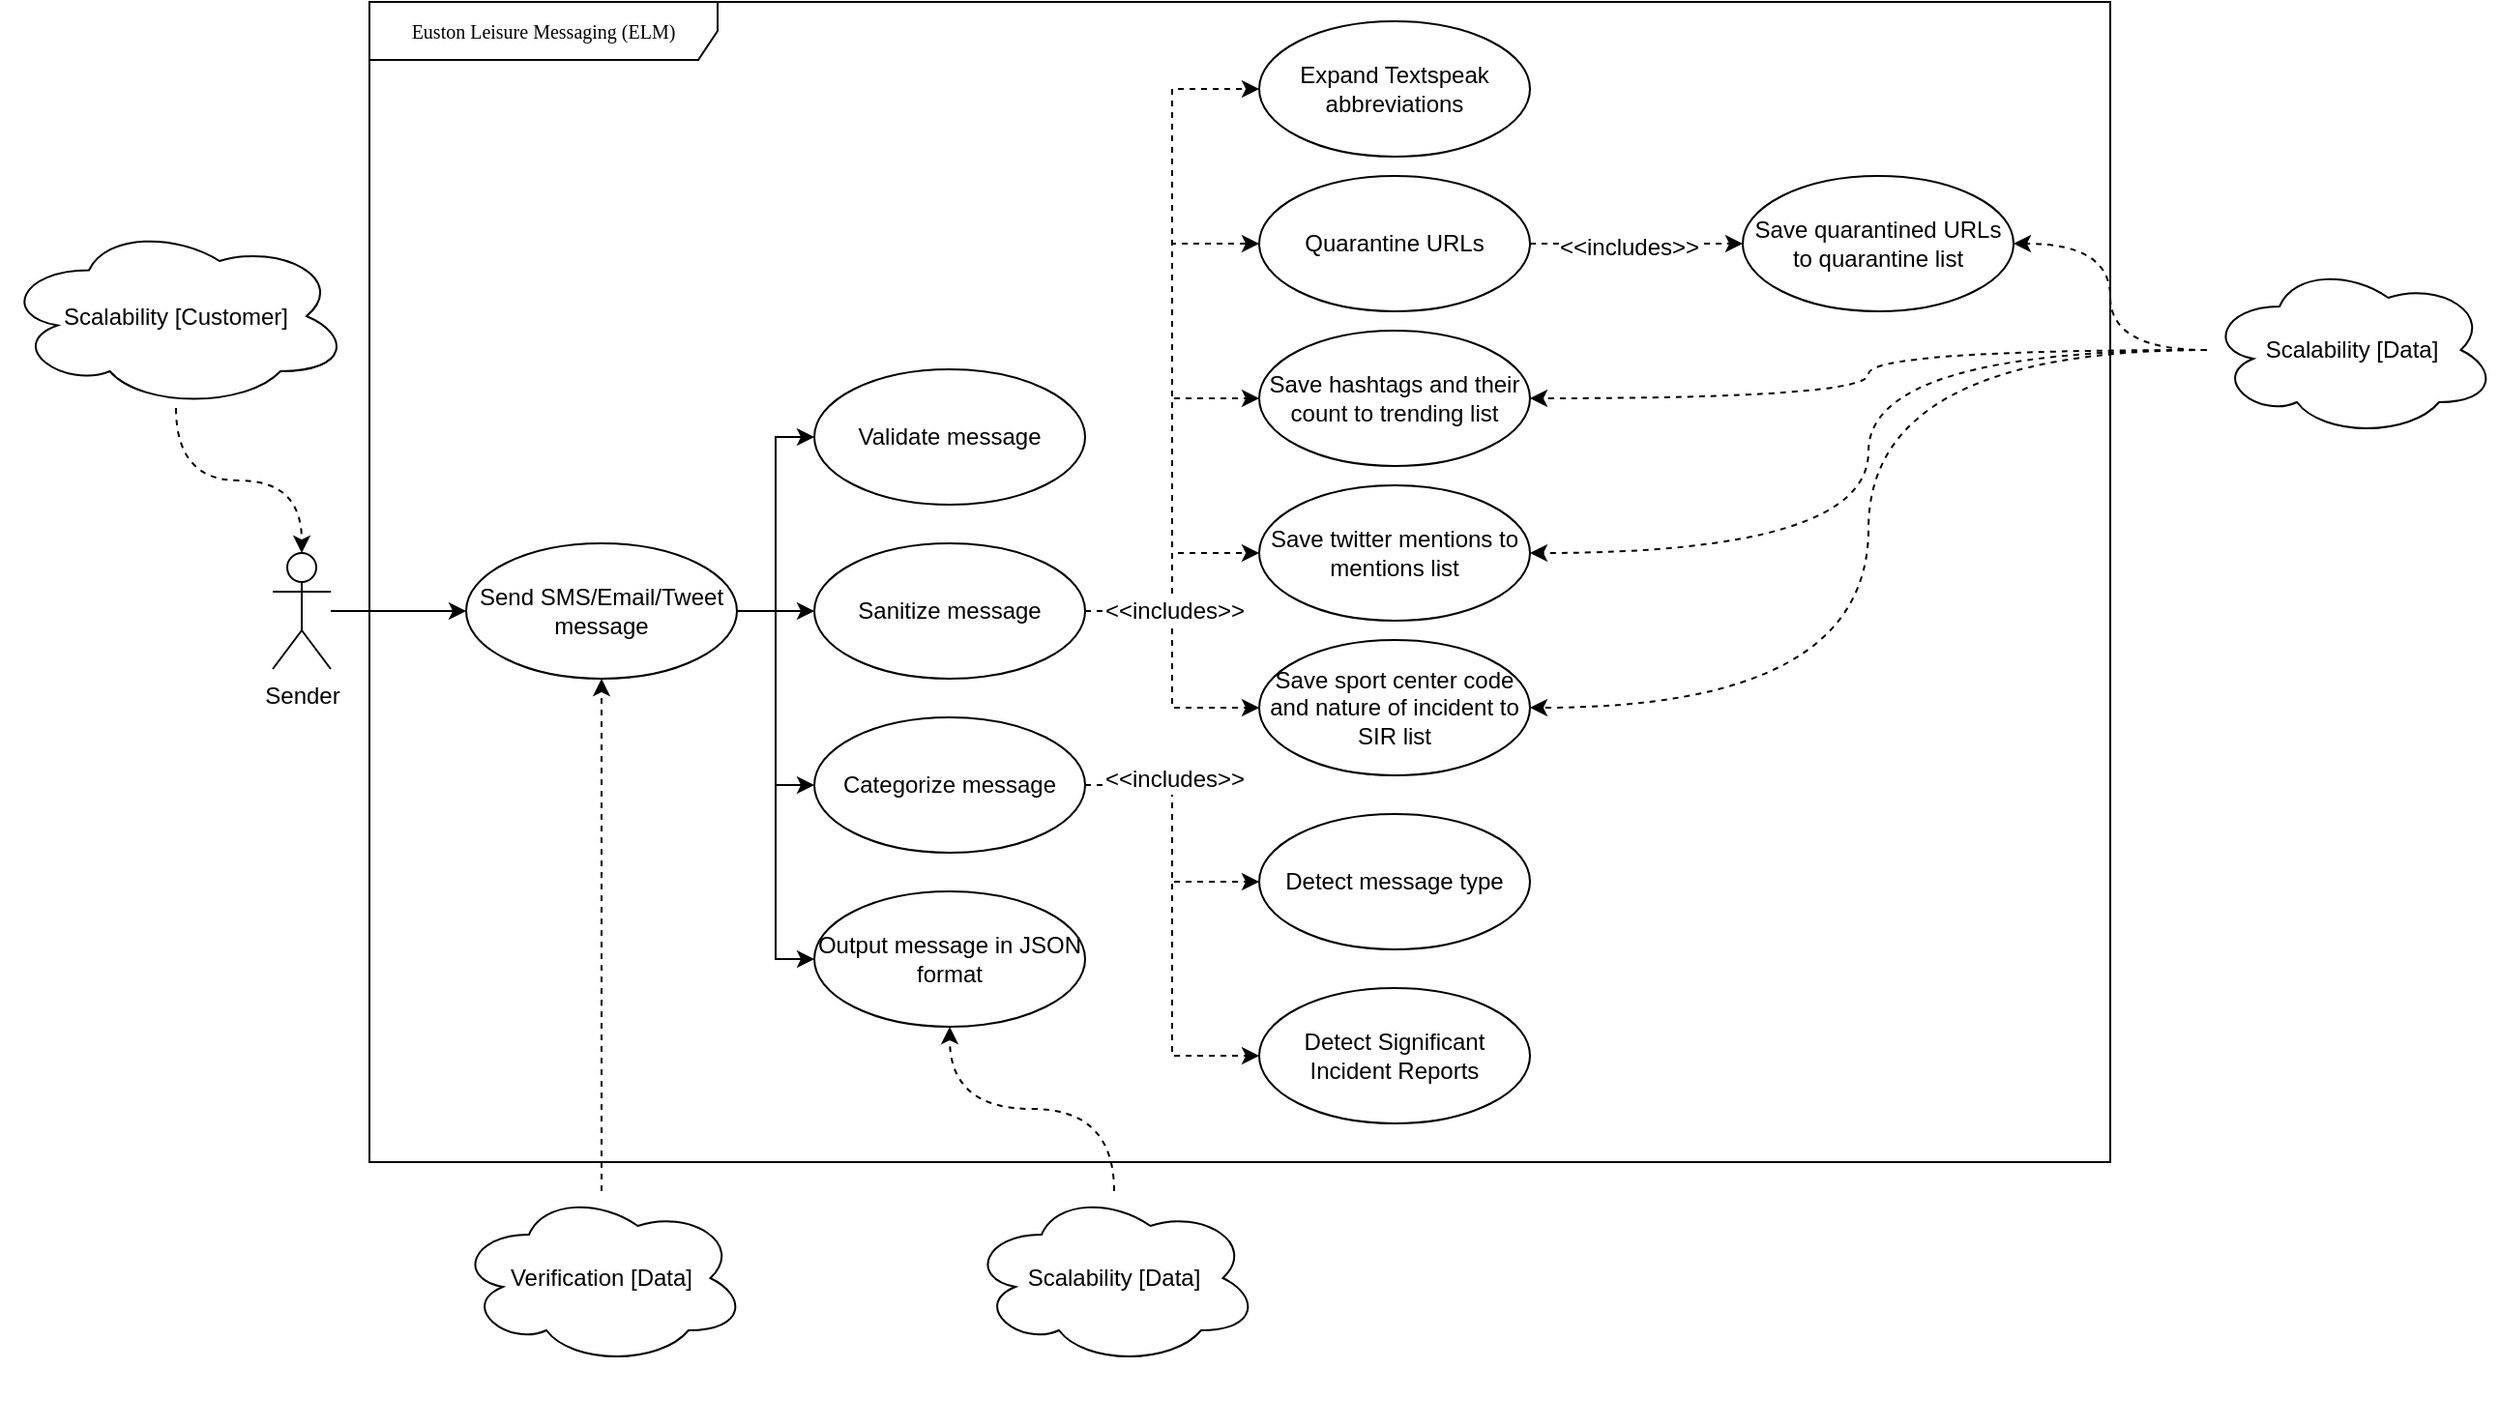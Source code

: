 <mxfile version="12.3.0" type="github" pages="1">
  <diagram name="Page-1" id="c4acf3e9-155e-7222-9cf6-157b1a14988f">
    <mxGraphModel dx="2577" dy="967" grid="1" gridSize="10" guides="1" tooltips="1" connect="1" arrows="1" fold="1" page="1" pageScale="1" pageWidth="850" pageHeight="1100" background="#ffffff" math="0" shadow="0">
      <root>
        <mxCell id="0"/>
        <mxCell id="1" parent="0"/>
        <mxCell id="17acba5748e5396b-1" value="Euston Leisure Messaging (ELM)" style="shape=umlFrame;whiteSpace=wrap;html=1;rounded=0;shadow=0;comic=0;labelBackgroundColor=none;strokeWidth=1;fontFamily=Verdana;fontSize=10;align=center;width=180;height=30;" parent="1" vertex="1">
          <mxGeometry x="140" y="160" width="900" height="600" as="geometry"/>
        </mxCell>
        <mxCell id="VTLnxhn9vWax0PrOHTcG-14" style="edgeStyle=orthogonalEdgeStyle;rounded=0;orthogonalLoop=1;jettySize=auto;html=1;entryX=0;entryY=0.5;entryDx=0;entryDy=0;" parent="1" source="VTLnxhn9vWax0PrOHTcG-2" target="VTLnxhn9vWax0PrOHTcG-7" edge="1">
          <mxGeometry relative="1" as="geometry"/>
        </mxCell>
        <mxCell id="VTLnxhn9vWax0PrOHTcG-2" value="Sender" style="shape=umlActor;verticalLabelPosition=bottom;labelBackgroundColor=#ffffff;verticalAlign=top;html=1;" parent="1" vertex="1">
          <mxGeometry x="90" y="445" width="30" height="60" as="geometry"/>
        </mxCell>
        <mxCell id="-e2EYMIhtdSwhaTy2YL7-4" style="edgeStyle=orthogonalEdgeStyle;rounded=0;orthogonalLoop=1;jettySize=auto;html=1;exitX=1;exitY=0.5;exitDx=0;exitDy=0;entryX=0;entryY=0.5;entryDx=0;entryDy=0;" edge="1" parent="1" source="VTLnxhn9vWax0PrOHTcG-7" target="-e2EYMIhtdSwhaTy2YL7-1">
          <mxGeometry relative="1" as="geometry"/>
        </mxCell>
        <mxCell id="-e2EYMIhtdSwhaTy2YL7-5" style="edgeStyle=orthogonalEdgeStyle;rounded=0;orthogonalLoop=1;jettySize=auto;html=1;exitX=1;exitY=0.5;exitDx=0;exitDy=0;entryX=0;entryY=0.5;entryDx=0;entryDy=0;" edge="1" parent="1" source="VTLnxhn9vWax0PrOHTcG-7" target="-e2EYMIhtdSwhaTy2YL7-2">
          <mxGeometry relative="1" as="geometry"/>
        </mxCell>
        <mxCell id="-e2EYMIhtdSwhaTy2YL7-6" style="edgeStyle=orthogonalEdgeStyle;rounded=0;orthogonalLoop=1;jettySize=auto;html=1;exitX=1;exitY=0.5;exitDx=0;exitDy=0;entryX=0;entryY=0.5;entryDx=0;entryDy=0;" edge="1" parent="1" source="VTLnxhn9vWax0PrOHTcG-7" target="-e2EYMIhtdSwhaTy2YL7-3">
          <mxGeometry relative="1" as="geometry"/>
        </mxCell>
        <mxCell id="-e2EYMIhtdSwhaTy2YL7-25" style="edgeStyle=orthogonalEdgeStyle;rounded=0;orthogonalLoop=1;jettySize=auto;html=1;exitX=1;exitY=0.5;exitDx=0;exitDy=0;entryX=0;entryY=0.5;entryDx=0;entryDy=0;" edge="1" parent="1" source="VTLnxhn9vWax0PrOHTcG-7" target="-e2EYMIhtdSwhaTy2YL7-24">
          <mxGeometry relative="1" as="geometry"/>
        </mxCell>
        <mxCell id="VTLnxhn9vWax0PrOHTcG-7" value="Send SMS/Email/Tweet message" style="ellipse;whiteSpace=wrap;html=1;" parent="1" vertex="1">
          <mxGeometry x="190" y="440" width="140" height="70" as="geometry"/>
        </mxCell>
        <mxCell id="-e2EYMIhtdSwhaTy2YL7-18" style="edgeStyle=orthogonalEdgeStyle;rounded=0;orthogonalLoop=1;jettySize=auto;html=1;exitX=1;exitY=0.5;exitDx=0;exitDy=0;entryX=0;entryY=0.5;entryDx=0;entryDy=0;dashed=1;" edge="1" parent="1" source="-e2EYMIhtdSwhaTy2YL7-1" target="-e2EYMIhtdSwhaTy2YL7-14">
          <mxGeometry relative="1" as="geometry"/>
        </mxCell>
        <mxCell id="-e2EYMIhtdSwhaTy2YL7-19" style="edgeStyle=orthogonalEdgeStyle;rounded=0;orthogonalLoop=1;jettySize=auto;html=1;exitX=1;exitY=0.5;exitDx=0;exitDy=0;entryX=0;entryY=0.5;entryDx=0;entryDy=0;dashed=1;" edge="1" parent="1" source="-e2EYMIhtdSwhaTy2YL7-1" target="-e2EYMIhtdSwhaTy2YL7-13">
          <mxGeometry relative="1" as="geometry"/>
        </mxCell>
        <mxCell id="-e2EYMIhtdSwhaTy2YL7-20" style="edgeStyle=orthogonalEdgeStyle;rounded=0;orthogonalLoop=1;jettySize=auto;html=1;exitX=1;exitY=0.5;exitDx=0;exitDy=0;entryX=0;entryY=0.5;entryDx=0;entryDy=0;dashed=1;" edge="1" parent="1" source="-e2EYMIhtdSwhaTy2YL7-1" target="-e2EYMIhtdSwhaTy2YL7-11">
          <mxGeometry relative="1" as="geometry"/>
        </mxCell>
        <mxCell id="-e2EYMIhtdSwhaTy2YL7-21" style="edgeStyle=orthogonalEdgeStyle;rounded=0;orthogonalLoop=1;jettySize=auto;html=1;exitX=1;exitY=0.5;exitDx=0;exitDy=0;entryX=0;entryY=0.5;entryDx=0;entryDy=0;dashed=1;" edge="1" parent="1" source="-e2EYMIhtdSwhaTy2YL7-1" target="-e2EYMIhtdSwhaTy2YL7-12">
          <mxGeometry relative="1" as="geometry"/>
        </mxCell>
        <mxCell id="-e2EYMIhtdSwhaTy2YL7-23" style="edgeStyle=orthogonalEdgeStyle;rounded=0;orthogonalLoop=1;jettySize=auto;html=1;exitX=1;exitY=0.5;exitDx=0;exitDy=0;entryX=0;entryY=0.5;entryDx=0;entryDy=0;dashed=1;" edge="1" parent="1" source="-e2EYMIhtdSwhaTy2YL7-1" target="-e2EYMIhtdSwhaTy2YL7-22">
          <mxGeometry relative="1" as="geometry"/>
        </mxCell>
        <mxCell id="-e2EYMIhtdSwhaTy2YL7-41" value="&amp;lt;&amp;lt;includes&amp;gt;&amp;gt;" style="text;html=1;align=center;verticalAlign=middle;resizable=0;points=[];;labelBackgroundColor=#ffffff;" vertex="1" connectable="0" parent="-e2EYMIhtdSwhaTy2YL7-23">
          <mxGeometry x="-0.509" y="2" relative="1" as="geometry">
            <mxPoint x="11" y="2" as="offset"/>
          </mxGeometry>
        </mxCell>
        <mxCell id="-e2EYMIhtdSwhaTy2YL7-1" value="Sanitize message" style="ellipse;whiteSpace=wrap;html=1;" vertex="1" parent="1">
          <mxGeometry x="370" y="440" width="140" height="70" as="geometry"/>
        </mxCell>
        <mxCell id="-e2EYMIhtdSwhaTy2YL7-2" value="Validate message" style="ellipse;whiteSpace=wrap;html=1;" vertex="1" parent="1">
          <mxGeometry x="370" y="350" width="140" height="70" as="geometry"/>
        </mxCell>
        <mxCell id="-e2EYMIhtdSwhaTy2YL7-9" style="edgeStyle=orthogonalEdgeStyle;rounded=0;orthogonalLoop=1;jettySize=auto;html=1;exitX=1;exitY=0.5;exitDx=0;exitDy=0;dashed=1;" edge="1" parent="1" source="-e2EYMIhtdSwhaTy2YL7-3" target="-e2EYMIhtdSwhaTy2YL7-7">
          <mxGeometry relative="1" as="geometry"/>
        </mxCell>
        <mxCell id="-e2EYMIhtdSwhaTy2YL7-10" style="edgeStyle=orthogonalEdgeStyle;rounded=0;orthogonalLoop=1;jettySize=auto;html=1;exitX=1;exitY=0.5;exitDx=0;exitDy=0;entryX=0;entryY=0.5;entryDx=0;entryDy=0;dashed=1;" edge="1" parent="1" source="-e2EYMIhtdSwhaTy2YL7-3" target="-e2EYMIhtdSwhaTy2YL7-8">
          <mxGeometry relative="1" as="geometry"/>
        </mxCell>
        <mxCell id="-e2EYMIhtdSwhaTy2YL7-3" value="Categorize message" style="ellipse;whiteSpace=wrap;html=1;" vertex="1" parent="1">
          <mxGeometry x="370" y="530" width="140" height="70" as="geometry"/>
        </mxCell>
        <mxCell id="-e2EYMIhtdSwhaTy2YL7-7" value="Detect message type" style="ellipse;whiteSpace=wrap;html=1;" vertex="1" parent="1">
          <mxGeometry x="600" y="580" width="140" height="70" as="geometry"/>
        </mxCell>
        <mxCell id="-e2EYMIhtdSwhaTy2YL7-8" value="Detect Significant Incident Reports" style="ellipse;whiteSpace=wrap;html=1;" vertex="1" parent="1">
          <mxGeometry x="600" y="670" width="140" height="70" as="geometry"/>
        </mxCell>
        <mxCell id="-e2EYMIhtdSwhaTy2YL7-16" style="edgeStyle=none;rounded=0;orthogonalLoop=1;jettySize=auto;html=1;exitX=1;exitY=0.5;exitDx=0;exitDy=0;entryX=0;entryY=0.5;entryDx=0;entryDy=0;dashed=1;" edge="1" parent="1" source="-e2EYMIhtdSwhaTy2YL7-11" target="-e2EYMIhtdSwhaTy2YL7-15">
          <mxGeometry relative="1" as="geometry"/>
        </mxCell>
        <mxCell id="-e2EYMIhtdSwhaTy2YL7-11" value="Quarantine URLs" style="ellipse;whiteSpace=wrap;html=1;" vertex="1" parent="1">
          <mxGeometry x="600" y="250" width="140" height="70" as="geometry"/>
        </mxCell>
        <mxCell id="-e2EYMIhtdSwhaTy2YL7-12" value="Expand Textspeak abbreviations" style="ellipse;whiteSpace=wrap;html=1;" vertex="1" parent="1">
          <mxGeometry x="600" y="170" width="140" height="70" as="geometry"/>
        </mxCell>
        <mxCell id="-e2EYMIhtdSwhaTy2YL7-13" value="Save hashtags and their count to trending list" style="ellipse;whiteSpace=wrap;html=1;" vertex="1" parent="1">
          <mxGeometry x="600" y="330" width="140" height="70" as="geometry"/>
        </mxCell>
        <mxCell id="-e2EYMIhtdSwhaTy2YL7-14" value="Save twitter mentions to mentions list" style="ellipse;whiteSpace=wrap;html=1;" vertex="1" parent="1">
          <mxGeometry x="600" y="410" width="140" height="70" as="geometry"/>
        </mxCell>
        <mxCell id="-e2EYMIhtdSwhaTy2YL7-15" value="Save quarantined URLs to quarantine list" style="ellipse;whiteSpace=wrap;html=1;" vertex="1" parent="1">
          <mxGeometry x="850" y="250" width="140" height="70" as="geometry"/>
        </mxCell>
        <mxCell id="-e2EYMIhtdSwhaTy2YL7-22" value="Save sport center code and nature of incident to SIR list" style="ellipse;whiteSpace=wrap;html=1;" vertex="1" parent="1">
          <mxGeometry x="600" y="490" width="140" height="70" as="geometry"/>
        </mxCell>
        <mxCell id="-e2EYMIhtdSwhaTy2YL7-24" value="Output message in JSON format" style="ellipse;whiteSpace=wrap;html=1;" vertex="1" parent="1">
          <mxGeometry x="370" y="620" width="140" height="70" as="geometry"/>
        </mxCell>
        <mxCell id="-e2EYMIhtdSwhaTy2YL7-40" style="edgeStyle=orthogonalEdgeStyle;curved=1;rounded=0;orthogonalLoop=1;jettySize=auto;html=1;dashed=1;" edge="1" parent="1" source="-e2EYMIhtdSwhaTy2YL7-27" target="VTLnxhn9vWax0PrOHTcG-7">
          <mxGeometry relative="1" as="geometry"/>
        </mxCell>
        <mxCell id="-e2EYMIhtdSwhaTy2YL7-27" value="Verification [Data]" style="ellipse;shape=cloud;whiteSpace=wrap;html=1;" vertex="1" parent="1">
          <mxGeometry x="185" y="775" width="150" height="90" as="geometry"/>
        </mxCell>
        <mxCell id="-e2EYMIhtdSwhaTy2YL7-28" value="&lt;span style=&quot;color: rgba(0 , 0 , 0 , 0) ; font-family: monospace ; font-size: 0px&quot;&gt;%3CmxGraphModel%3E%3Croot%3E%3CmxCell%20id%3D%220%22%2F%3E%3CmxCell%20id%3D%221%22%20parent%3D%220%22%2F%3E%3CmxCell%20id%3D%222%22%20value%3D%22Verification%20%5BData%5D%22%20style%3D%22ellipse%3Bshape%3Dcloud%3BwhiteSpace%3Dwrap%3Bhtml%3D1%3B%22%20vertex%3D%221%22%20parent%3D%221%22%3E%3CmxGeometry%20x%3D%22260%22%20y%3D%22820%22%20width%3D%22150%22%20height%3D%2290%22%20as%3D%22geometry%22%2F%3E%3C%2FmxCell%3E%3C%2Froot%3E%3C%2FmxGraphModel%3E&lt;/span&gt;" style="text;html=1;align=center;verticalAlign=middle;resizable=0;points=[];;autosize=1;" vertex="1" parent="1">
          <mxGeometry x="702" y="876" width="20" height="20" as="geometry"/>
        </mxCell>
        <mxCell id="-e2EYMIhtdSwhaTy2YL7-36" style="edgeStyle=orthogonalEdgeStyle;curved=1;rounded=0;orthogonalLoop=1;jettySize=auto;html=1;entryX=1;entryY=0.5;entryDx=0;entryDy=0;dashed=1;" edge="1" parent="1" source="-e2EYMIhtdSwhaTy2YL7-29" target="-e2EYMIhtdSwhaTy2YL7-15">
          <mxGeometry relative="1" as="geometry"/>
        </mxCell>
        <mxCell id="-e2EYMIhtdSwhaTy2YL7-37" style="edgeStyle=orthogonalEdgeStyle;curved=1;rounded=0;orthogonalLoop=1;jettySize=auto;html=1;entryX=1;entryY=0.5;entryDx=0;entryDy=0;dashed=1;" edge="1" parent="1" source="-e2EYMIhtdSwhaTy2YL7-29" target="-e2EYMIhtdSwhaTy2YL7-13">
          <mxGeometry relative="1" as="geometry"/>
        </mxCell>
        <mxCell id="-e2EYMIhtdSwhaTy2YL7-38" style="edgeStyle=orthogonalEdgeStyle;curved=1;rounded=0;orthogonalLoop=1;jettySize=auto;html=1;entryX=1;entryY=0.5;entryDx=0;entryDy=0;dashed=1;" edge="1" parent="1" source="-e2EYMIhtdSwhaTy2YL7-29" target="-e2EYMIhtdSwhaTy2YL7-14">
          <mxGeometry relative="1" as="geometry"/>
        </mxCell>
        <mxCell id="-e2EYMIhtdSwhaTy2YL7-39" style="edgeStyle=orthogonalEdgeStyle;curved=1;rounded=0;orthogonalLoop=1;jettySize=auto;html=1;entryX=1;entryY=0.5;entryDx=0;entryDy=0;dashed=1;" edge="1" parent="1" source="-e2EYMIhtdSwhaTy2YL7-29" target="-e2EYMIhtdSwhaTy2YL7-22">
          <mxGeometry relative="1" as="geometry"/>
        </mxCell>
        <mxCell id="-e2EYMIhtdSwhaTy2YL7-29" value="Scalability [Data]" style="ellipse;shape=cloud;whiteSpace=wrap;html=1;" vertex="1" parent="1">
          <mxGeometry x="1090" y="295" width="150" height="90" as="geometry"/>
        </mxCell>
        <mxCell id="-e2EYMIhtdSwhaTy2YL7-35" style="edgeStyle=orthogonalEdgeStyle;curved=1;rounded=0;orthogonalLoop=1;jettySize=auto;html=1;entryX=0.5;entryY=0;entryDx=0;entryDy=0;entryPerimeter=0;dashed=1;" edge="1" parent="1" source="-e2EYMIhtdSwhaTy2YL7-31" target="VTLnxhn9vWax0PrOHTcG-2">
          <mxGeometry relative="1" as="geometry"/>
        </mxCell>
        <mxCell id="-e2EYMIhtdSwhaTy2YL7-31" value="Scalability [Customer]" style="ellipse;shape=cloud;whiteSpace=wrap;html=1;" vertex="1" parent="1">
          <mxGeometry x="-50" y="275" width="180" height="95" as="geometry"/>
        </mxCell>
        <mxCell id="-e2EYMIhtdSwhaTy2YL7-34" style="edgeStyle=orthogonalEdgeStyle;curved=1;rounded=0;orthogonalLoop=1;jettySize=auto;html=1;entryX=0.5;entryY=1;entryDx=0;entryDy=0;dashed=1;" edge="1" parent="1" source="-e2EYMIhtdSwhaTy2YL7-33" target="-e2EYMIhtdSwhaTy2YL7-24">
          <mxGeometry relative="1" as="geometry"/>
        </mxCell>
        <mxCell id="-e2EYMIhtdSwhaTy2YL7-33" value="Scalability [Data]" style="ellipse;shape=cloud;whiteSpace=wrap;html=1;" vertex="1" parent="1">
          <mxGeometry x="450" y="775" width="150" height="90" as="geometry"/>
        </mxCell>
        <mxCell id="-e2EYMIhtdSwhaTy2YL7-42" value="&amp;lt;&amp;lt;includes&amp;gt;&amp;gt;" style="text;html=1;align=center;verticalAlign=middle;resizable=0;points=[];;labelBackgroundColor=#ffffff;" vertex="1" connectable="0" parent="1">
          <mxGeometry x="545" y="560" as="geometry">
            <mxPoint x="11" y="2" as="offset"/>
          </mxGeometry>
        </mxCell>
        <mxCell id="-e2EYMIhtdSwhaTy2YL7-45" value="&amp;lt;&amp;lt;includes&amp;gt;&amp;gt;" style="text;html=1;align=center;verticalAlign=middle;resizable=0;points=[];;labelBackgroundColor=#ffffff;" vertex="1" connectable="0" parent="1">
          <mxGeometry x="780" y="285" as="geometry">
            <mxPoint x="11" y="2" as="offset"/>
          </mxGeometry>
        </mxCell>
      </root>
    </mxGraphModel>
  </diagram>
</mxfile>
